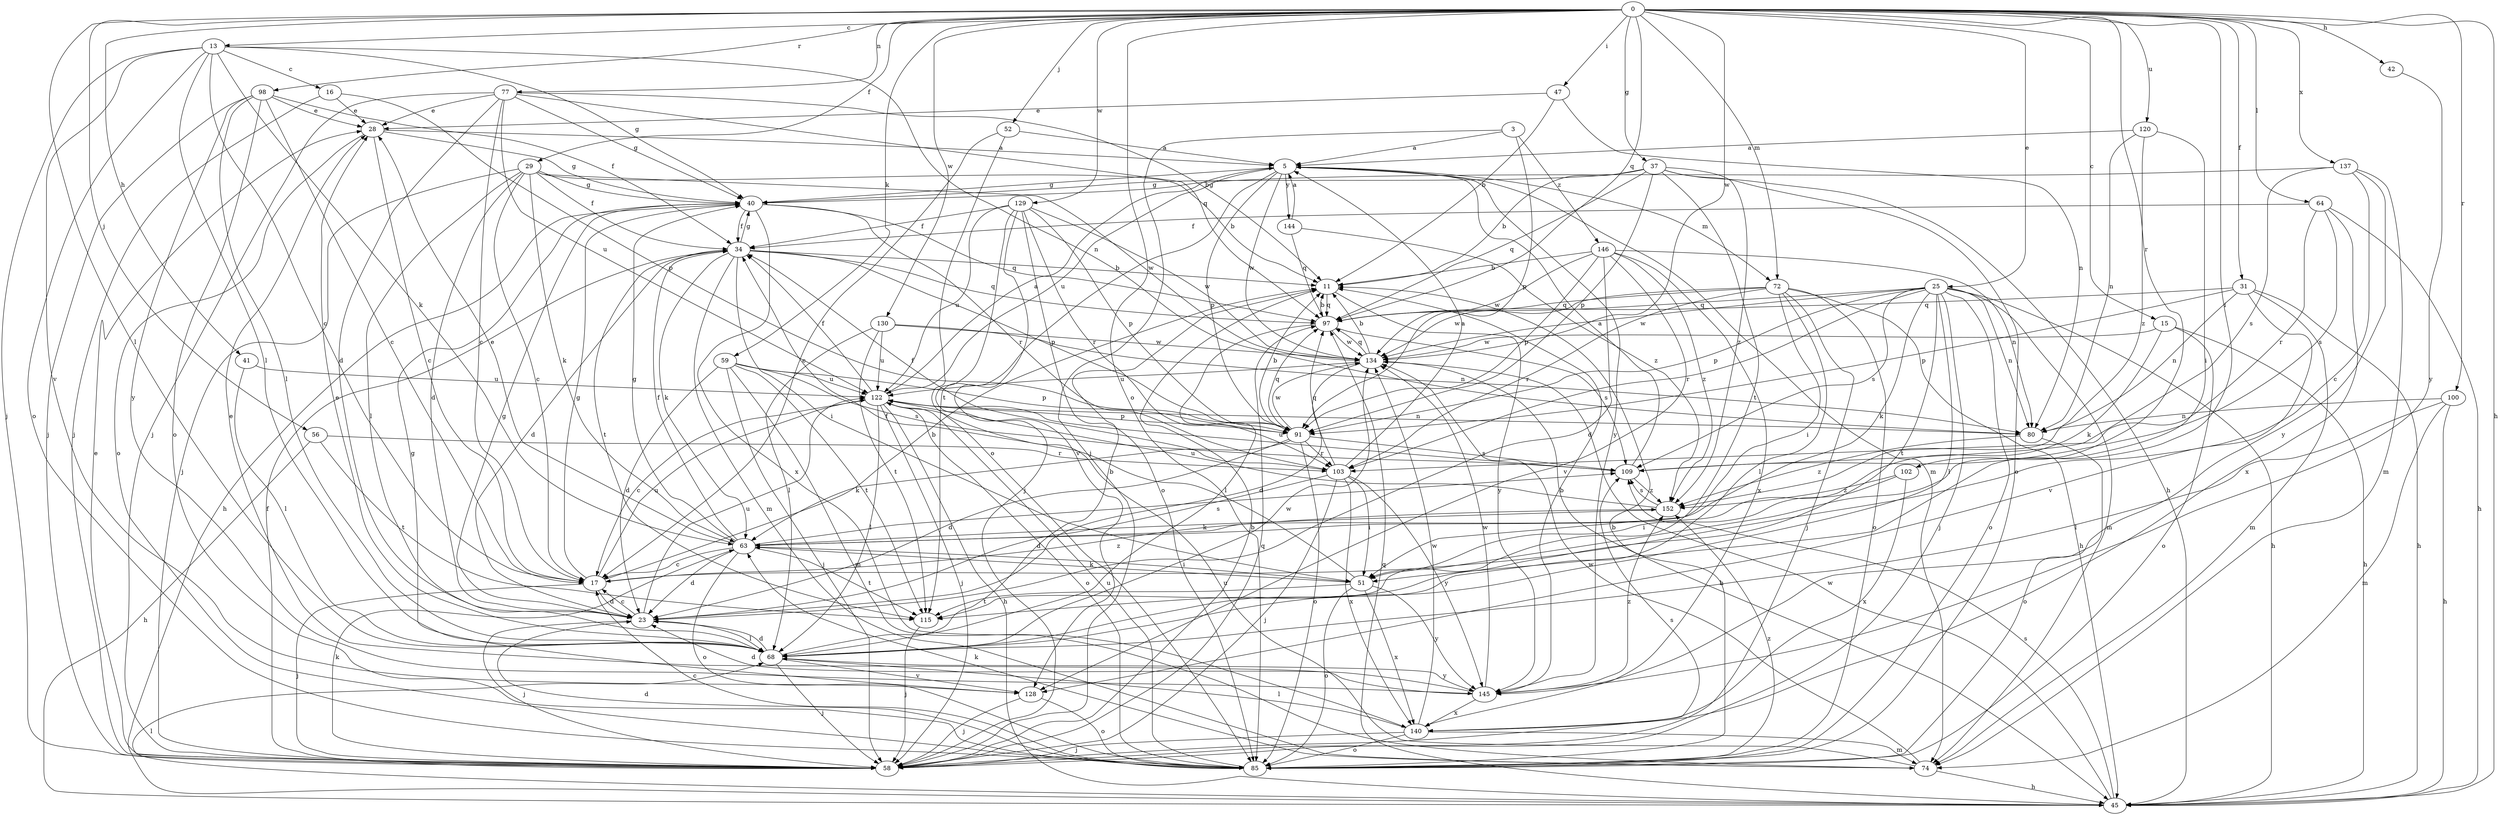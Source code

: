 strict digraph  {
0;
3;
5;
11;
13;
15;
16;
17;
23;
25;
28;
29;
31;
34;
37;
40;
41;
42;
45;
47;
51;
52;
56;
58;
59;
63;
64;
68;
72;
74;
77;
80;
85;
91;
97;
98;
100;
102;
103;
109;
115;
120;
122;
128;
129;
130;
134;
137;
140;
144;
145;
146;
152;
0 -> 13  [label=c];
0 -> 15  [label=c];
0 -> 25  [label=e];
0 -> 29  [label=f];
0 -> 31  [label=f];
0 -> 37  [label=g];
0 -> 41  [label=h];
0 -> 42  [label=h];
0 -> 45  [label=h];
0 -> 47  [label=i];
0 -> 51  [label=i];
0 -> 52  [label=j];
0 -> 56  [label=j];
0 -> 59  [label=k];
0 -> 64  [label=l];
0 -> 68  [label=l];
0 -> 72  [label=m];
0 -> 77  [label=n];
0 -> 85  [label=o];
0 -> 97  [label=q];
0 -> 98  [label=r];
0 -> 100  [label=r];
0 -> 102  [label=r];
0 -> 120  [label=u];
0 -> 129  [label=w];
0 -> 130  [label=w];
0 -> 134  [label=w];
0 -> 137  [label=x];
3 -> 5  [label=a];
3 -> 58  [label=j];
3 -> 91  [label=p];
3 -> 146  [label=z];
5 -> 40  [label=g];
5 -> 72  [label=m];
5 -> 74  [label=m];
5 -> 91  [label=p];
5 -> 115  [label=t];
5 -> 122  [label=u];
5 -> 134  [label=w];
5 -> 144  [label=y];
5 -> 145  [label=y];
11 -> 97  [label=q];
11 -> 145  [label=y];
13 -> 16  [label=c];
13 -> 17  [label=c];
13 -> 40  [label=g];
13 -> 58  [label=j];
13 -> 63  [label=k];
13 -> 68  [label=l];
13 -> 80  [label=n];
13 -> 85  [label=o];
13 -> 128  [label=v];
15 -> 45  [label=h];
15 -> 63  [label=k];
15 -> 85  [label=o];
15 -> 134  [label=w];
16 -> 28  [label=e];
16 -> 58  [label=j];
16 -> 91  [label=p];
17 -> 11  [label=b];
17 -> 23  [label=d];
17 -> 40  [label=g];
17 -> 58  [label=j];
17 -> 122  [label=u];
17 -> 152  [label=z];
23 -> 17  [label=c];
23 -> 40  [label=g];
23 -> 58  [label=j];
23 -> 68  [label=l];
23 -> 122  [label=u];
25 -> 45  [label=h];
25 -> 58  [label=j];
25 -> 63  [label=k];
25 -> 68  [label=l];
25 -> 74  [label=m];
25 -> 80  [label=n];
25 -> 85  [label=o];
25 -> 91  [label=p];
25 -> 97  [label=q];
25 -> 103  [label=r];
25 -> 109  [label=s];
25 -> 115  [label=t];
25 -> 134  [label=w];
28 -> 5  [label=a];
28 -> 17  [label=c];
28 -> 40  [label=g];
28 -> 85  [label=o];
29 -> 11  [label=b];
29 -> 17  [label=c];
29 -> 23  [label=d];
29 -> 34  [label=f];
29 -> 40  [label=g];
29 -> 58  [label=j];
29 -> 63  [label=k];
29 -> 68  [label=l];
29 -> 134  [label=w];
31 -> 45  [label=h];
31 -> 74  [label=m];
31 -> 80  [label=n];
31 -> 91  [label=p];
31 -> 97  [label=q];
31 -> 128  [label=v];
34 -> 11  [label=b];
34 -> 23  [label=d];
34 -> 40  [label=g];
34 -> 51  [label=i];
34 -> 63  [label=k];
34 -> 74  [label=m];
34 -> 91  [label=p];
34 -> 97  [label=q];
34 -> 115  [label=t];
37 -> 11  [label=b];
37 -> 40  [label=g];
37 -> 45  [label=h];
37 -> 85  [label=o];
37 -> 91  [label=p];
37 -> 97  [label=q];
37 -> 115  [label=t];
37 -> 152  [label=z];
40 -> 34  [label=f];
40 -> 45  [label=h];
40 -> 97  [label=q];
40 -> 103  [label=r];
40 -> 140  [label=x];
41 -> 68  [label=l];
41 -> 122  [label=u];
42 -> 145  [label=y];
45 -> 68  [label=l];
45 -> 97  [label=q];
45 -> 109  [label=s];
45 -> 134  [label=w];
47 -> 11  [label=b];
47 -> 28  [label=e];
47 -> 80  [label=n];
51 -> 34  [label=f];
51 -> 63  [label=k];
51 -> 85  [label=o];
51 -> 115  [label=t];
51 -> 140  [label=x];
51 -> 145  [label=y];
52 -> 5  [label=a];
52 -> 17  [label=c];
52 -> 85  [label=o];
56 -> 45  [label=h];
56 -> 103  [label=r];
56 -> 115  [label=t];
58 -> 11  [label=b];
58 -> 28  [label=e];
58 -> 34  [label=f];
58 -> 63  [label=k];
58 -> 97  [label=q];
58 -> 109  [label=s];
59 -> 23  [label=d];
59 -> 58  [label=j];
59 -> 74  [label=m];
59 -> 91  [label=p];
59 -> 109  [label=s];
59 -> 115  [label=t];
59 -> 122  [label=u];
63 -> 17  [label=c];
63 -> 23  [label=d];
63 -> 28  [label=e];
63 -> 34  [label=f];
63 -> 40  [label=g];
63 -> 51  [label=i];
63 -> 85  [label=o];
63 -> 109  [label=s];
63 -> 115  [label=t];
64 -> 34  [label=f];
64 -> 45  [label=h];
64 -> 103  [label=r];
64 -> 109  [label=s];
64 -> 140  [label=x];
68 -> 11  [label=b];
68 -> 23  [label=d];
68 -> 28  [label=e];
68 -> 58  [label=j];
68 -> 128  [label=v];
68 -> 134  [label=w];
68 -> 145  [label=y];
72 -> 45  [label=h];
72 -> 51  [label=i];
72 -> 58  [label=j];
72 -> 68  [label=l];
72 -> 85  [label=o];
72 -> 97  [label=q];
72 -> 103  [label=r];
72 -> 134  [label=w];
74 -> 45  [label=h];
74 -> 63  [label=k];
74 -> 122  [label=u];
74 -> 134  [label=w];
77 -> 11  [label=b];
77 -> 17  [label=c];
77 -> 23  [label=d];
77 -> 28  [label=e];
77 -> 40  [label=g];
77 -> 58  [label=j];
77 -> 97  [label=q];
77 -> 122  [label=u];
80 -> 85  [label=o];
80 -> 152  [label=z];
85 -> 11  [label=b];
85 -> 17  [label=c];
85 -> 23  [label=d];
85 -> 122  [label=u];
85 -> 152  [label=z];
91 -> 11  [label=b];
91 -> 23  [label=d];
91 -> 63  [label=k];
91 -> 85  [label=o];
91 -> 97  [label=q];
91 -> 103  [label=r];
91 -> 109  [label=s];
91 -> 134  [label=w];
97 -> 11  [label=b];
97 -> 68  [label=l];
97 -> 109  [label=s];
97 -> 134  [label=w];
98 -> 17  [label=c];
98 -> 28  [label=e];
98 -> 34  [label=f];
98 -> 58  [label=j];
98 -> 68  [label=l];
98 -> 85  [label=o];
98 -> 145  [label=y];
100 -> 45  [label=h];
100 -> 68  [label=l];
100 -> 74  [label=m];
100 -> 80  [label=n];
102 -> 51  [label=i];
102 -> 140  [label=x];
102 -> 152  [label=z];
103 -> 5  [label=a];
103 -> 23  [label=d];
103 -> 34  [label=f];
103 -> 51  [label=i];
103 -> 58  [label=j];
103 -> 97  [label=q];
103 -> 140  [label=x];
103 -> 145  [label=y];
109 -> 5  [label=a];
109 -> 122  [label=u];
109 -> 152  [label=z];
115 -> 58  [label=j];
120 -> 5  [label=a];
120 -> 51  [label=i];
120 -> 80  [label=n];
120 -> 152  [label=z];
122 -> 5  [label=a];
122 -> 17  [label=c];
122 -> 34  [label=f];
122 -> 45  [label=h];
122 -> 58  [label=j];
122 -> 68  [label=l];
122 -> 80  [label=n];
122 -> 85  [label=o];
122 -> 91  [label=p];
128 -> 40  [label=g];
128 -> 58  [label=j];
128 -> 85  [label=o];
129 -> 34  [label=f];
129 -> 58  [label=j];
129 -> 85  [label=o];
129 -> 91  [label=p];
129 -> 103  [label=r];
129 -> 122  [label=u];
129 -> 128  [label=v];
129 -> 134  [label=w];
130 -> 68  [label=l];
130 -> 80  [label=n];
130 -> 115  [label=t];
130 -> 122  [label=u];
130 -> 134  [label=w];
134 -> 11  [label=b];
134 -> 23  [label=d];
134 -> 45  [label=h];
134 -> 97  [label=q];
134 -> 122  [label=u];
137 -> 17  [label=c];
137 -> 40  [label=g];
137 -> 74  [label=m];
137 -> 109  [label=s];
137 -> 145  [label=y];
140 -> 58  [label=j];
140 -> 68  [label=l];
140 -> 74  [label=m];
140 -> 85  [label=o];
140 -> 134  [label=w];
144 -> 5  [label=a];
144 -> 97  [label=q];
144 -> 152  [label=z];
145 -> 11  [label=b];
145 -> 23  [label=d];
145 -> 28  [label=e];
145 -> 134  [label=w];
145 -> 140  [label=x];
145 -> 152  [label=z];
146 -> 11  [label=b];
146 -> 23  [label=d];
146 -> 80  [label=n];
146 -> 91  [label=p];
146 -> 128  [label=v];
146 -> 134  [label=w];
146 -> 140  [label=x];
146 -> 152  [label=z];
152 -> 63  [label=k];
152 -> 109  [label=s];
152 -> 122  [label=u];
}
